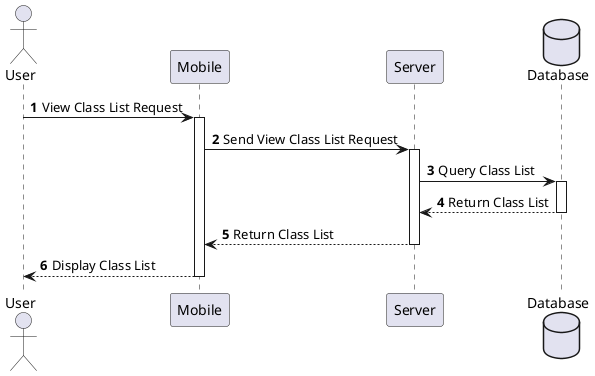 @startuml
'https://plantuml.com/sequence-diagram

autonumber

actor User as user
participant Mobile as mobile
participant Server as server
database Database as database

user -> mobile: View Class List Request
activate mobile
mobile -> server: Send View Class List Request
activate server
server -> database: Query Class List
activate database
database --> server: Return Class List
deactivate database
server --> mobile: Return Class List
deactivate server
mobile --> user: Display Class List
deactivate mobile

@enduml